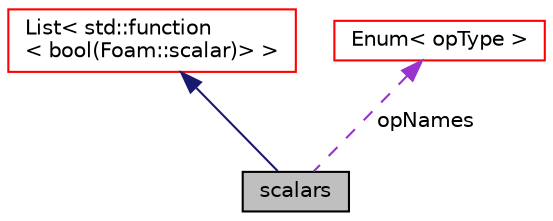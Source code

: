 digraph "scalars"
{
  bgcolor="transparent";
  edge [fontname="Helvetica",fontsize="10",labelfontname="Helvetica",labelfontsize="10"];
  node [fontname="Helvetica",fontsize="10",shape=record];
  Node1 [label="scalars",height=0.2,width=0.4,color="black", fillcolor="grey75", style="filled" fontcolor="black"];
  Node2 -> Node1 [dir="back",color="midnightblue",fontsize="10",style="solid",fontname="Helvetica"];
  Node2 [label="List\< std::function\l\< bool(Foam::scalar)\> \>",height=0.2,width=0.4,color="red",URL="$classFoam_1_1List.html"];
  Node3 -> Node1 [dir="back",color="darkorchid3",fontsize="10",style="dashed",label=" opNames" ,fontname="Helvetica"];
  Node3 [label="Enum\< opType \>",height=0.2,width=0.4,color="red",URL="$classFoam_1_1Enum.html"];
}
